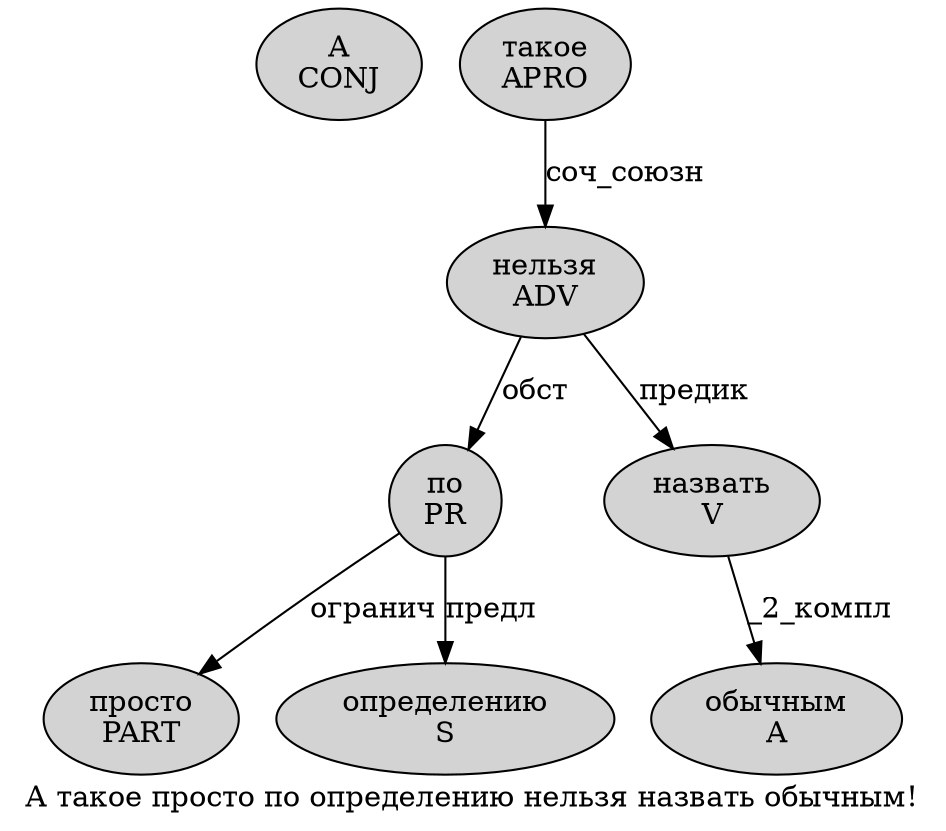 digraph SENTENCE_149 {
	graph [label="А такое просто по определению нельзя назвать обычным!"]
	node [style=filled]
		0 [label="А
CONJ" color="" fillcolor=lightgray penwidth=1 shape=ellipse]
		1 [label="такое
APRO" color="" fillcolor=lightgray penwidth=1 shape=ellipse]
		2 [label="просто
PART" color="" fillcolor=lightgray penwidth=1 shape=ellipse]
		3 [label="по
PR" color="" fillcolor=lightgray penwidth=1 shape=ellipse]
		4 [label="определению
S" color="" fillcolor=lightgray penwidth=1 shape=ellipse]
		5 [label="нельзя
ADV" color="" fillcolor=lightgray penwidth=1 shape=ellipse]
		6 [label="назвать
V" color="" fillcolor=lightgray penwidth=1 shape=ellipse]
		7 [label="обычным
A" color="" fillcolor=lightgray penwidth=1 shape=ellipse]
			3 -> 2 [label="огранич"]
			3 -> 4 [label="предл"]
			1 -> 5 [label="соч_союзн"]
			5 -> 3 [label="обст"]
			5 -> 6 [label="предик"]
			6 -> 7 [label="_2_компл"]
}